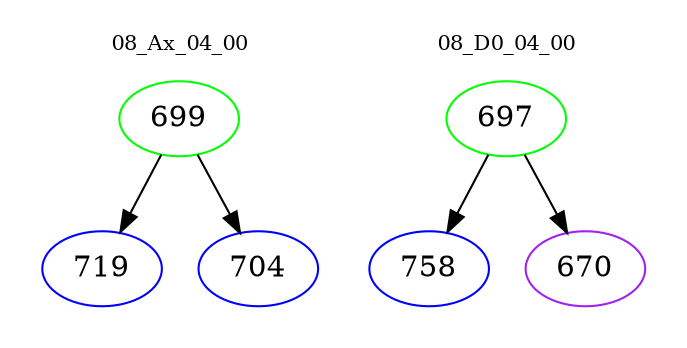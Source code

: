 digraph{
subgraph cluster_0 {
color = white
label = "08_Ax_04_00";
fontsize=10;
T0_699 [label="699", color="green"]
T0_699 -> T0_719 [color="black"]
T0_719 [label="719", color="blue"]
T0_699 -> T0_704 [color="black"]
T0_704 [label="704", color="blue"]
}
subgraph cluster_1 {
color = white
label = "08_D0_04_00";
fontsize=10;
T1_697 [label="697", color="green"]
T1_697 -> T1_758 [color="black"]
T1_758 [label="758", color="blue"]
T1_697 -> T1_670 [color="black"]
T1_670 [label="670", color="purple"]
}
}
